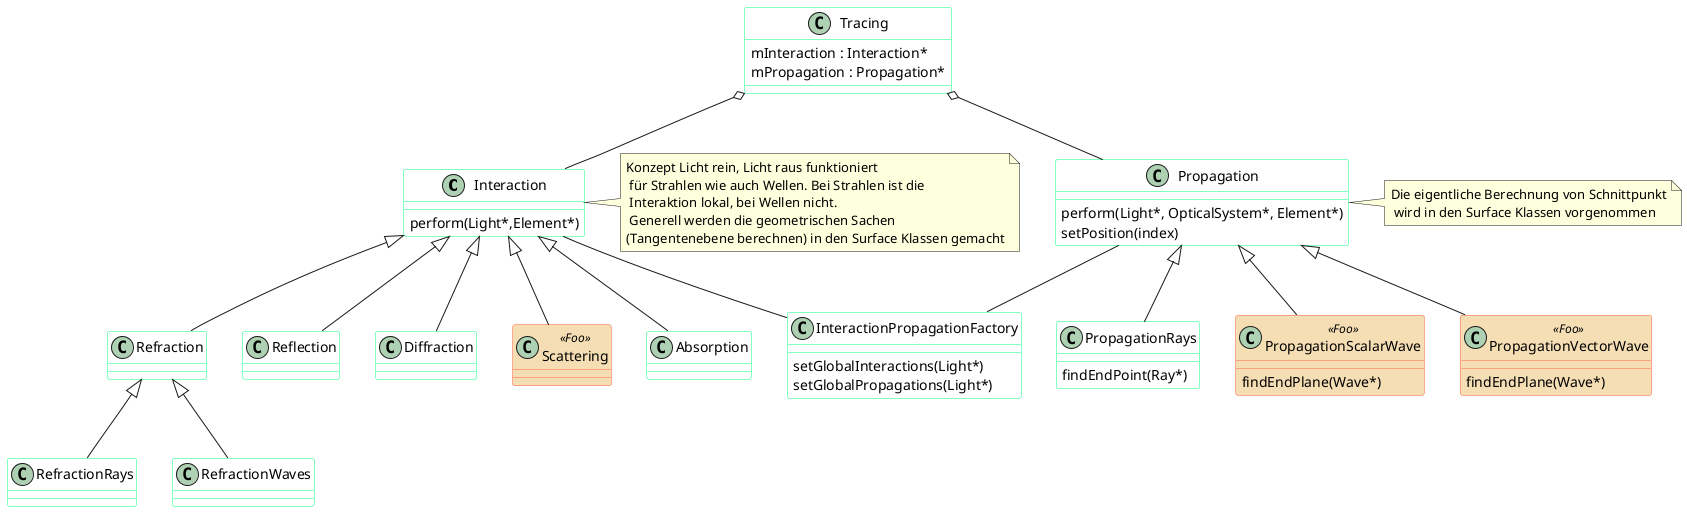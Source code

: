 @startuml
' test

Interaction <|-- Refraction
Interaction <|-- Reflection
Interaction <|-- Diffraction
Interaction <|-- Scattering
Interaction <|-- Absorption
Interaction -- InteractionPropagationFactory
Propagation -- InteractionPropagationFactory

Refraction <|-- RefractionRays
Refraction <|-- RefractionWaves

note right of Interaction : Konzept Licht rein, Licht raus funktioniert\n für Strahlen wie auch Wellen. Bei Strahlen ist die \n Interaktion lokal, bei Wellen nicht.\n Generell werden die geometrischen Sachen \n(Tangentenebene berechnen) in den Surface Klassen gemacht
class Interaction {
perform(Light*,Element*)

}

Tracing o-- Propagation
Tracing o-- Interaction


class Tracing {
mInteraction : Interaction*
mPropagation : Propagation*
}

note right of Propagation : Die eigentliche Berechnung von Schnittpunkt\n wird in den Surface Klassen vorgenommen
class Propagation {
perform(Light*, OpticalSystem*, Element*)
setPosition(index)
}

class PropagationRays {
findEndPoint(Ray*)
}

class PropagationScalarWave {
findEndPlane(Wave*)
}

class PropagationVectorWave {
findEndPlane(Wave*)
}

class InteractionPropagationFactory {
setGlobalInteractions(Light*)
setGlobalPropagations(Light*)
}

Propagation <|-- PropagationRays
Propagation <|-- PropagationScalarWave
Propagation <|-- PropagationVectorWave

skinparam class {
	BackgroundColor PaleBlue
	ArrowColor SeaGreen
	BorderColor SpringGreen
	BackgroundColor<<Foo>> Wheat
	BorderColor<<Foo>> Tomato
}




class PropagationScalarWave << Foo >>
class PropagationVectorWave << Foo >>
class Scattering << Foo >>



@enduml

